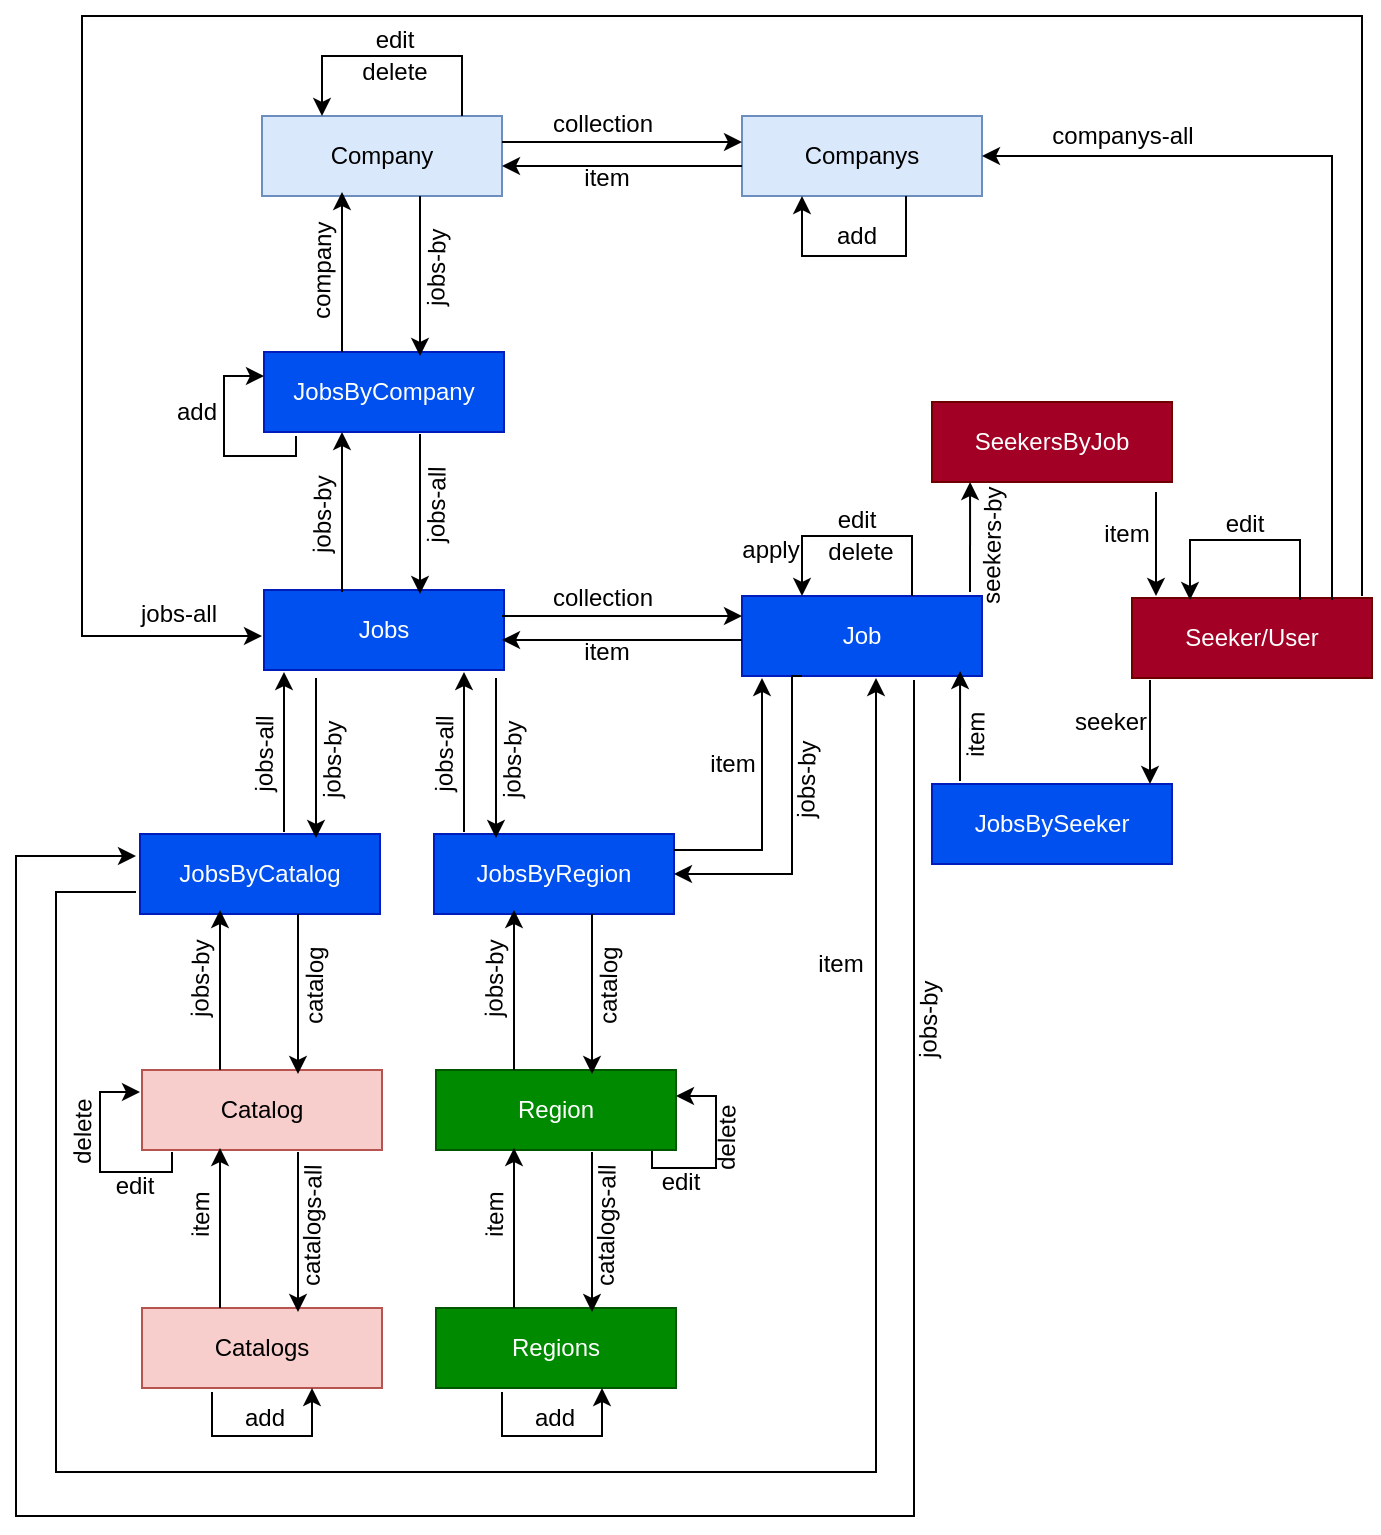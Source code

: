 <mxfile version="12.9.7" type="github"><diagram id="C5RBs43oDa-KdzZeNtuy" name="Page-1"><mxGraphModel dx="862" dy="1570" grid="1" gridSize="10" guides="1" tooltips="1" connect="1" arrows="1" fold="1" page="1" pageScale="1" pageWidth="827" pageHeight="1169" math="0" shadow="0"><root><mxCell id="WIyWlLk6GJQsqaUBKTNV-0"/><mxCell id="WIyWlLk6GJQsqaUBKTNV-1" parent="WIyWlLk6GJQsqaUBKTNV-0"/><mxCell id="4EQviTqEMXtlPYnpcF4f-0" value="Company" style="rounded=0;whiteSpace=wrap;html=1;fillColor=#dae8fc;strokeColor=#6c8ebf;" vertex="1" parent="WIyWlLk6GJQsqaUBKTNV-1"><mxGeometry x="195" y="-1080" width="120" height="40" as="geometry"/></mxCell><mxCell id="4EQviTqEMXtlPYnpcF4f-1" value="Companys" style="rounded=0;whiteSpace=wrap;html=1;fillColor=#dae8fc;strokeColor=#6c8ebf;" vertex="1" parent="WIyWlLk6GJQsqaUBKTNV-1"><mxGeometry x="435" y="-1080" width="120" height="40" as="geometry"/></mxCell><mxCell id="4EQviTqEMXtlPYnpcF4f-2" value="" style="endArrow=classic;html=1;entryX=0;entryY=0.5;entryDx=0;entryDy=0;exitX=1;exitY=0.5;exitDx=0;exitDy=0;" edge="1" parent="WIyWlLk6GJQsqaUBKTNV-1"><mxGeometry width="50" height="50" relative="1" as="geometry"><mxPoint x="315" y="-1067" as="sourcePoint"/><mxPoint x="435" y="-1067" as="targetPoint"/></mxGeometry></mxCell><mxCell id="4EQviTqEMXtlPYnpcF4f-3" value="collection" style="text;html=1;align=center;verticalAlign=middle;resizable=0;points=[];" vertex="1" connectable="0" parent="4EQviTqEMXtlPYnpcF4f-2"><mxGeometry x="-0.417" y="-1" relative="1" as="geometry"><mxPoint x="15" y="-10" as="offset"/></mxGeometry></mxCell><mxCell id="4EQviTqEMXtlPYnpcF4f-4" value="" style="endArrow=classic;html=1;entryX=1;entryY=0.75;entryDx=0;entryDy=0;exitX=0;exitY=0.75;exitDx=0;exitDy=0;" edge="1" parent="WIyWlLk6GJQsqaUBKTNV-1"><mxGeometry width="50" height="50" relative="1" as="geometry"><mxPoint x="435" y="-1055" as="sourcePoint"/><mxPoint x="315" y="-1055" as="targetPoint"/></mxGeometry></mxCell><mxCell id="4EQviTqEMXtlPYnpcF4f-5" value="item" style="text;html=1;align=center;verticalAlign=middle;resizable=0;points=[];" vertex="1" connectable="0" parent="4EQviTqEMXtlPYnpcF4f-4"><mxGeometry x="0.533" y="2" relative="1" as="geometry"><mxPoint x="24" y="4" as="offset"/></mxGeometry></mxCell><mxCell id="4EQviTqEMXtlPYnpcF4f-6" value="" style="endArrow=classic;html=1;entryX=0.25;entryY=1;entryDx=0;entryDy=0;rounded=0;" edge="1" parent="WIyWlLk6GJQsqaUBKTNV-1" target="4EQviTqEMXtlPYnpcF4f-1"><mxGeometry width="50" height="50" relative="1" as="geometry"><mxPoint x="517" y="-1040" as="sourcePoint"/><mxPoint x="475" y="-950" as="targetPoint"/><Array as="points"><mxPoint x="517" y="-1010"/><mxPoint x="495" y="-1010"/><mxPoint x="465" y="-1010"/></Array></mxGeometry></mxCell><mxCell id="4EQviTqEMXtlPYnpcF4f-8" value="add" style="text;html=1;resizable=0;autosize=1;align=center;verticalAlign=middle;points=[];fillColor=none;strokeColor=none;rounded=0;" vertex="1" parent="WIyWlLk6GJQsqaUBKTNV-1"><mxGeometry x="472" y="-1030" width="40" height="20" as="geometry"/></mxCell><mxCell id="4EQviTqEMXtlPYnpcF4f-10" value="" style="edgeStyle=orthogonalEdgeStyle;endArrow=classic;html=1;entryX=0.25;entryY=0;entryDx=0;entryDy=0;rounded=0;" edge="1" parent="WIyWlLk6GJQsqaUBKTNV-1" target="4EQviTqEMXtlPYnpcF4f-0"><mxGeometry width="50" height="50" relative="1" as="geometry"><mxPoint x="295" y="-1080" as="sourcePoint"/><mxPoint x="225" y="-1120" as="targetPoint"/><Array as="points"><mxPoint x="295" y="-1083"/><mxPoint x="295" y="-1110"/><mxPoint x="225" y="-1110"/></Array></mxGeometry></mxCell><mxCell id="4EQviTqEMXtlPYnpcF4f-11" value="edit" style="text;html=1;resizable=0;autosize=1;align=center;verticalAlign=middle;points=[];fillColor=none;strokeColor=none;rounded=0;" vertex="1" parent="WIyWlLk6GJQsqaUBKTNV-1"><mxGeometry x="246" y="-1128" width="30" height="20" as="geometry"/></mxCell><mxCell id="4EQviTqEMXtlPYnpcF4f-14" value="delete" style="text;html=1;resizable=0;autosize=1;align=center;verticalAlign=middle;points=[];fillColor=none;strokeColor=none;rounded=0;" vertex="1" parent="WIyWlLk6GJQsqaUBKTNV-1"><mxGeometry x="236" y="-1112" width="50" height="20" as="geometry"/></mxCell><mxCell id="4EQviTqEMXtlPYnpcF4f-15" value="JobsByCompany" style="rounded=0;whiteSpace=wrap;html=1;fillColor=#0050ef;strokeColor=#001DBC;fontColor=#ffffff;" vertex="1" parent="WIyWlLk6GJQsqaUBKTNV-1"><mxGeometry x="196" y="-962" width="120" height="40" as="geometry"/></mxCell><mxCell id="4EQviTqEMXtlPYnpcF4f-16" value="" style="endArrow=classic;html=1;exitX=0.325;exitY=0.05;exitDx=0;exitDy=0;exitPerimeter=0;" edge="1" parent="WIyWlLk6GJQsqaUBKTNV-1"><mxGeometry width="50" height="50" relative="1" as="geometry"><mxPoint x="235" y="-962" as="sourcePoint"/><mxPoint x="235" y="-1042" as="targetPoint"/></mxGeometry></mxCell><mxCell id="4EQviTqEMXtlPYnpcF4f-17" value="company" style="text;html=1;align=right;verticalAlign=middle;resizable=0;points=[];labelPosition=left;verticalLabelPosition=middle;rotation=-89;" vertex="1" connectable="0" parent="4EQviTqEMXtlPYnpcF4f-16"><mxGeometry x="0.275" y="-2" relative="1" as="geometry"><mxPoint x="-12" y="-15" as="offset"/></mxGeometry></mxCell><mxCell id="4EQviTqEMXtlPYnpcF4f-19" value="jobs-by" style="text;html=1;align=right;verticalAlign=middle;resizable=0;points=[];labelPosition=left;verticalLabelPosition=middle;rotation=-89;" vertex="1" connectable="0" parent="WIyWlLk6GJQsqaUBKTNV-1"><mxGeometry x="298" y="-1036" as="geometry"><mxPoint x="-12" y="-15" as="offset"/></mxGeometry></mxCell><mxCell id="4EQviTqEMXtlPYnpcF4f-20" value="" style="endArrow=classic;html=1;exitX=0;exitY=1;exitDx=0;exitDy=0;" edge="1" parent="WIyWlLk6GJQsqaUBKTNV-1"><mxGeometry width="50" height="50" relative="1" as="geometry"><mxPoint x="274" y="-1040" as="sourcePoint"/><mxPoint x="274" y="-960" as="targetPoint"/></mxGeometry></mxCell><mxCell id="4EQviTqEMXtlPYnpcF4f-21" value="Jobs" style="rounded=0;whiteSpace=wrap;html=1;fillColor=#0050ef;strokeColor=#001DBC;fontColor=#ffffff;" vertex="1" parent="WIyWlLk6GJQsqaUBKTNV-1"><mxGeometry x="196" y="-843" width="120" height="40" as="geometry"/></mxCell><mxCell id="4EQviTqEMXtlPYnpcF4f-22" value="" style="endArrow=classic;html=1;exitX=0.325;exitY=0.05;exitDx=0;exitDy=0;exitPerimeter=0;" edge="1" parent="WIyWlLk6GJQsqaUBKTNV-1"><mxGeometry width="50" height="50" relative="1" as="geometry"><mxPoint x="235" y="-842" as="sourcePoint"/><mxPoint x="235" y="-922" as="targetPoint"/></mxGeometry></mxCell><mxCell id="4EQviTqEMXtlPYnpcF4f-23" value="jobs-by" style="text;html=1;align=right;verticalAlign=middle;resizable=0;points=[];labelPosition=left;verticalLabelPosition=middle;rotation=-89;" vertex="1" connectable="0" parent="4EQviTqEMXtlPYnpcF4f-22"><mxGeometry x="0.275" y="-2" relative="1" as="geometry"><mxPoint x="-12" y="-8" as="offset"/></mxGeometry></mxCell><mxCell id="4EQviTqEMXtlPYnpcF4f-24" value="jobs-all" style="text;html=1;align=right;verticalAlign=middle;resizable=0;points=[];labelPosition=left;verticalLabelPosition=middle;rotation=-89;" vertex="1" connectable="0" parent="WIyWlLk6GJQsqaUBKTNV-1"><mxGeometry x="298" y="-917" as="geometry"><mxPoint x="-12" y="-15" as="offset"/></mxGeometry></mxCell><mxCell id="4EQviTqEMXtlPYnpcF4f-25" value="" style="endArrow=classic;html=1;exitX=0;exitY=1;exitDx=0;exitDy=0;" edge="1" parent="WIyWlLk6GJQsqaUBKTNV-1"><mxGeometry width="50" height="50" relative="1" as="geometry"><mxPoint x="274" y="-921" as="sourcePoint"/><mxPoint x="274" y="-841" as="targetPoint"/></mxGeometry></mxCell><mxCell id="4EQviTqEMXtlPYnpcF4f-26" value="JobsByCatalog" style="rounded=0;whiteSpace=wrap;html=1;fillColor=#0050ef;strokeColor=#001DBC;fontColor=#ffffff;" vertex="1" parent="WIyWlLk6GJQsqaUBKTNV-1"><mxGeometry x="134" y="-721" width="120" height="40" as="geometry"/></mxCell><mxCell id="4EQviTqEMXtlPYnpcF4f-65" style="edgeStyle=orthogonalEdgeStyle;rounded=0;orthogonalLoop=1;jettySize=auto;html=1;entryX=1;entryY=0.5;entryDx=0;entryDy=0;" edge="1" parent="WIyWlLk6GJQsqaUBKTNV-1"><mxGeometry relative="1" as="geometry"><mxPoint x="402" y="-590" as="targetPoint"/><mxPoint x="390" y="-567" as="sourcePoint"/><Array as="points"><mxPoint x="390" y="-554"/><mxPoint x="422" y="-554"/><mxPoint x="422" y="-590"/></Array></mxGeometry></mxCell><mxCell id="4EQviTqEMXtlPYnpcF4f-27" value="Catalog" style="rounded=0;whiteSpace=wrap;html=1;fillColor=#f8cecc;strokeColor=#b85450;" vertex="1" parent="WIyWlLk6GJQsqaUBKTNV-1"><mxGeometry x="135" y="-603" width="120" height="40" as="geometry"/></mxCell><mxCell id="4EQviTqEMXtlPYnpcF4f-28" value="" style="endArrow=classic;html=1;exitX=0.325;exitY=0.05;exitDx=0;exitDy=0;exitPerimeter=0;" edge="1" parent="WIyWlLk6GJQsqaUBKTNV-1"><mxGeometry width="50" height="50" relative="1" as="geometry"><mxPoint x="174" y="-603" as="sourcePoint"/><mxPoint x="174" y="-683" as="targetPoint"/></mxGeometry></mxCell><mxCell id="4EQviTqEMXtlPYnpcF4f-29" value="jobs-by" style="text;html=1;align=right;verticalAlign=middle;resizable=0;points=[];labelPosition=left;verticalLabelPosition=middle;rotation=-89;" vertex="1" connectable="0" parent="4EQviTqEMXtlPYnpcF4f-28"><mxGeometry x="0.275" y="-2" relative="1" as="geometry"><mxPoint x="-12" y="-15" as="offset"/></mxGeometry></mxCell><mxCell id="4EQviTqEMXtlPYnpcF4f-30" value="catalog" style="text;html=1;align=right;verticalAlign=middle;resizable=0;points=[];labelPosition=left;verticalLabelPosition=middle;rotation=-89;" vertex="1" connectable="0" parent="WIyWlLk6GJQsqaUBKTNV-1"><mxGeometry x="237" y="-677" as="geometry"><mxPoint x="-12" y="-15" as="offset"/></mxGeometry></mxCell><mxCell id="4EQviTqEMXtlPYnpcF4f-31" value="" style="endArrow=classic;html=1;exitX=0;exitY=1;exitDx=0;exitDy=0;" edge="1" parent="WIyWlLk6GJQsqaUBKTNV-1"><mxGeometry width="50" height="50" relative="1" as="geometry"><mxPoint x="213" y="-681" as="sourcePoint"/><mxPoint x="213" y="-601" as="targetPoint"/></mxGeometry></mxCell><mxCell id="4EQviTqEMXtlPYnpcF4f-32" value="Catalogs" style="rounded=0;whiteSpace=wrap;html=1;fillColor=#f8cecc;strokeColor=#b85450;" vertex="1" parent="WIyWlLk6GJQsqaUBKTNV-1"><mxGeometry x="135" y="-484" width="120" height="40" as="geometry"/></mxCell><mxCell id="4EQviTqEMXtlPYnpcF4f-33" value="" style="endArrow=classic;html=1;exitX=0.325;exitY=0.05;exitDx=0;exitDy=0;exitPerimeter=0;" edge="1" parent="WIyWlLk6GJQsqaUBKTNV-1"><mxGeometry width="50" height="50" relative="1" as="geometry"><mxPoint x="174" y="-484" as="sourcePoint"/><mxPoint x="174" y="-564" as="targetPoint"/></mxGeometry></mxCell><mxCell id="4EQviTqEMXtlPYnpcF4f-34" value="item" style="text;html=1;align=right;verticalAlign=middle;resizable=0;points=[];labelPosition=left;verticalLabelPosition=middle;rotation=-89;" vertex="1" connectable="0" parent="4EQviTqEMXtlPYnpcF4f-33"><mxGeometry x="0.275" y="-2" relative="1" as="geometry"><mxPoint x="-12" y="-8" as="offset"/></mxGeometry></mxCell><mxCell id="4EQviTqEMXtlPYnpcF4f-35" value="catalogs-all" style="text;html=1;align=right;verticalAlign=middle;resizable=0;points=[];labelPosition=left;verticalLabelPosition=middle;rotation=-89;" vertex="1" connectable="0" parent="WIyWlLk6GJQsqaUBKTNV-1"><mxGeometry x="236" y="-568" as="geometry"><mxPoint x="-12" y="-15" as="offset"/></mxGeometry></mxCell><mxCell id="4EQviTqEMXtlPYnpcF4f-36" value="" style="endArrow=classic;html=1;exitX=0;exitY=1;exitDx=0;exitDy=0;" edge="1" parent="WIyWlLk6GJQsqaUBKTNV-1"><mxGeometry width="50" height="50" relative="1" as="geometry"><mxPoint x="213" y="-562" as="sourcePoint"/><mxPoint x="213" y="-482" as="targetPoint"/></mxGeometry></mxCell><mxCell id="4EQviTqEMXtlPYnpcF4f-37" value="" style="endArrow=classic;html=1;exitX=0.325;exitY=0.05;exitDx=0;exitDy=0;exitPerimeter=0;" edge="1" parent="WIyWlLk6GJQsqaUBKTNV-1"><mxGeometry width="50" height="50" relative="1" as="geometry"><mxPoint x="206" y="-722" as="sourcePoint"/><mxPoint x="206" y="-802" as="targetPoint"/></mxGeometry></mxCell><mxCell id="4EQviTqEMXtlPYnpcF4f-38" value="jobs-all" style="text;html=1;align=right;verticalAlign=middle;resizable=0;points=[];labelPosition=left;verticalLabelPosition=middle;rotation=-89;" vertex="1" connectable="0" parent="4EQviTqEMXtlPYnpcF4f-37"><mxGeometry x="0.275" y="-2" relative="1" as="geometry"><mxPoint x="-12" y="-8" as="offset"/></mxGeometry></mxCell><mxCell id="4EQviTqEMXtlPYnpcF4f-39" value="" style="endArrow=classic;html=1;exitX=0;exitY=1;exitDx=0;exitDy=0;" edge="1" parent="WIyWlLk6GJQsqaUBKTNV-1"><mxGeometry width="50" height="50" relative="1" as="geometry"><mxPoint x="222" y="-799" as="sourcePoint"/><mxPoint x="222" y="-719" as="targetPoint"/></mxGeometry></mxCell><mxCell id="4EQviTqEMXtlPYnpcF4f-40" value="jobs-by" style="text;html=1;align=right;verticalAlign=middle;resizable=0;points=[];labelPosition=left;verticalLabelPosition=middle;rotation=-89;" vertex="1" connectable="0" parent="WIyWlLk6GJQsqaUBKTNV-1"><mxGeometry x="246" y="-790" as="geometry"><mxPoint x="-12" y="-15" as="offset"/></mxGeometry></mxCell><mxCell id="4EQviTqEMXtlPYnpcF4f-41" value="JobsByRegion" style="rounded=0;whiteSpace=wrap;html=1;fillColor=#0050ef;strokeColor=#001DBC;fontColor=#ffffff;" vertex="1" parent="WIyWlLk6GJQsqaUBKTNV-1"><mxGeometry x="281" y="-721" width="120" height="40" as="geometry"/></mxCell><mxCell id="4EQviTqEMXtlPYnpcF4f-42" value="Region" style="rounded=0;whiteSpace=wrap;html=1;fillColor=#008a00;strokeColor=#005700;fontColor=#ffffff;" vertex="1" parent="WIyWlLk6GJQsqaUBKTNV-1"><mxGeometry x="282" y="-603" width="120" height="40" as="geometry"/></mxCell><mxCell id="4EQviTqEMXtlPYnpcF4f-43" value="" style="endArrow=classic;html=1;exitX=0.325;exitY=0.05;exitDx=0;exitDy=0;exitPerimeter=0;" edge="1" parent="WIyWlLk6GJQsqaUBKTNV-1"><mxGeometry width="50" height="50" relative="1" as="geometry"><mxPoint x="321" y="-603" as="sourcePoint"/><mxPoint x="321" y="-683" as="targetPoint"/></mxGeometry></mxCell><mxCell id="4EQviTqEMXtlPYnpcF4f-44" value="jobs-by" style="text;html=1;align=right;verticalAlign=middle;resizable=0;points=[];labelPosition=left;verticalLabelPosition=middle;rotation=-89;" vertex="1" connectable="0" parent="4EQviTqEMXtlPYnpcF4f-43"><mxGeometry x="0.275" y="-2" relative="1" as="geometry"><mxPoint x="-12" y="-15" as="offset"/></mxGeometry></mxCell><mxCell id="4EQviTqEMXtlPYnpcF4f-45" value="catalog" style="text;html=1;align=right;verticalAlign=middle;resizable=0;points=[];labelPosition=left;verticalLabelPosition=middle;rotation=-89;" vertex="1" connectable="0" parent="WIyWlLk6GJQsqaUBKTNV-1"><mxGeometry x="384" y="-677" as="geometry"><mxPoint x="-12" y="-15" as="offset"/></mxGeometry></mxCell><mxCell id="4EQviTqEMXtlPYnpcF4f-46" value="" style="endArrow=classic;html=1;exitX=0;exitY=1;exitDx=0;exitDy=0;" edge="1" parent="WIyWlLk6GJQsqaUBKTNV-1"><mxGeometry width="50" height="50" relative="1" as="geometry"><mxPoint x="360" y="-681" as="sourcePoint"/><mxPoint x="360" y="-601" as="targetPoint"/></mxGeometry></mxCell><mxCell id="4EQviTqEMXtlPYnpcF4f-47" value="Regions" style="rounded=0;whiteSpace=wrap;html=1;fillColor=#008a00;strokeColor=#005700;fontColor=#ffffff;" vertex="1" parent="WIyWlLk6GJQsqaUBKTNV-1"><mxGeometry x="282" y="-484" width="120" height="40" as="geometry"/></mxCell><mxCell id="4EQviTqEMXtlPYnpcF4f-48" value="" style="endArrow=classic;html=1;exitX=0.325;exitY=0.05;exitDx=0;exitDy=0;exitPerimeter=0;" edge="1" parent="WIyWlLk6GJQsqaUBKTNV-1"><mxGeometry width="50" height="50" relative="1" as="geometry"><mxPoint x="321" y="-484" as="sourcePoint"/><mxPoint x="321" y="-564" as="targetPoint"/></mxGeometry></mxCell><mxCell id="4EQviTqEMXtlPYnpcF4f-49" value="item" style="text;html=1;align=right;verticalAlign=middle;resizable=0;points=[];labelPosition=left;verticalLabelPosition=middle;rotation=-89;" vertex="1" connectable="0" parent="4EQviTqEMXtlPYnpcF4f-48"><mxGeometry x="0.275" y="-2" relative="1" as="geometry"><mxPoint x="-12" y="-8" as="offset"/></mxGeometry></mxCell><mxCell id="4EQviTqEMXtlPYnpcF4f-50" value="catalogs-all" style="text;html=1;align=right;verticalAlign=middle;resizable=0;points=[];labelPosition=left;verticalLabelPosition=middle;rotation=-89;" vertex="1" connectable="0" parent="WIyWlLk6GJQsqaUBKTNV-1"><mxGeometry x="383" y="-568" as="geometry"><mxPoint x="-12" y="-15" as="offset"/></mxGeometry></mxCell><mxCell id="4EQviTqEMXtlPYnpcF4f-51" value="" style="endArrow=classic;html=1;exitX=0;exitY=1;exitDx=0;exitDy=0;" edge="1" parent="WIyWlLk6GJQsqaUBKTNV-1"><mxGeometry width="50" height="50" relative="1" as="geometry"><mxPoint x="360" y="-562" as="sourcePoint"/><mxPoint x="360" y="-482" as="targetPoint"/></mxGeometry></mxCell><mxCell id="4EQviTqEMXtlPYnpcF4f-52" value="" style="endArrow=classic;html=1;exitX=0.325;exitY=0.05;exitDx=0;exitDy=0;exitPerimeter=0;" edge="1" parent="WIyWlLk6GJQsqaUBKTNV-1"><mxGeometry width="50" height="50" relative="1" as="geometry"><mxPoint x="296" y="-722" as="sourcePoint"/><mxPoint x="296" y="-802" as="targetPoint"/></mxGeometry></mxCell><mxCell id="4EQviTqEMXtlPYnpcF4f-53" value="jobs-all" style="text;html=1;align=right;verticalAlign=middle;resizable=0;points=[];labelPosition=left;verticalLabelPosition=middle;rotation=-89;" vertex="1" connectable="0" parent="4EQviTqEMXtlPYnpcF4f-52"><mxGeometry x="0.275" y="-2" relative="1" as="geometry"><mxPoint x="-12" y="-8" as="offset"/></mxGeometry></mxCell><mxCell id="4EQviTqEMXtlPYnpcF4f-54" value="" style="endArrow=classic;html=1;exitX=0;exitY=1;exitDx=0;exitDy=0;" edge="1" parent="WIyWlLk6GJQsqaUBKTNV-1"><mxGeometry width="50" height="50" relative="1" as="geometry"><mxPoint x="312" y="-799" as="sourcePoint"/><mxPoint x="312" y="-719" as="targetPoint"/></mxGeometry></mxCell><mxCell id="4EQviTqEMXtlPYnpcF4f-55" value="jobs-by" style="text;html=1;align=right;verticalAlign=middle;resizable=0;points=[];labelPosition=left;verticalLabelPosition=middle;rotation=-89;" vertex="1" connectable="0" parent="WIyWlLk6GJQsqaUBKTNV-1"><mxGeometry x="336" y="-790" as="geometry"><mxPoint x="-12" y="-15" as="offset"/></mxGeometry></mxCell><mxCell id="4EQviTqEMXtlPYnpcF4f-56" value="" style="edgeStyle=segmentEdgeStyle;endArrow=classic;html=1;rounded=0;" edge="1" parent="WIyWlLk6GJQsqaUBKTNV-1" target="4EQviTqEMXtlPYnpcF4f-32"><mxGeometry width="50" height="50" relative="1" as="geometry"><mxPoint x="170" y="-442" as="sourcePoint"/><mxPoint x="220" y="-442" as="targetPoint"/><Array as="points"><mxPoint x="170" y="-420"/><mxPoint x="220" y="-420"/></Array></mxGeometry></mxCell><mxCell id="4EQviTqEMXtlPYnpcF4f-57" value="add" style="text;html=1;align=center;verticalAlign=middle;resizable=0;points=[];" vertex="1" connectable="0" parent="4EQviTqEMXtlPYnpcF4f-56"><mxGeometry x="0.229" y="-1" relative="1" as="geometry"><mxPoint x="-11" y="-10" as="offset"/></mxGeometry></mxCell><mxCell id="4EQviTqEMXtlPYnpcF4f-58" value="" style="edgeStyle=segmentEdgeStyle;endArrow=classic;html=1;rounded=0;" edge="1" parent="WIyWlLk6GJQsqaUBKTNV-1"><mxGeometry width="50" height="50" relative="1" as="geometry"><mxPoint x="315" y="-442" as="sourcePoint"/><mxPoint x="365" y="-444" as="targetPoint"/><Array as="points"><mxPoint x="315" y="-420"/><mxPoint x="365" y="-420"/></Array></mxGeometry></mxCell><mxCell id="4EQviTqEMXtlPYnpcF4f-59" value="add" style="text;html=1;align=center;verticalAlign=middle;resizable=0;points=[];" vertex="1" connectable="0" parent="4EQviTqEMXtlPYnpcF4f-58"><mxGeometry x="0.229" y="-1" relative="1" as="geometry"><mxPoint x="-11" y="-10" as="offset"/></mxGeometry></mxCell><mxCell id="4EQviTqEMXtlPYnpcF4f-60" value="" style="edgeStyle=segmentEdgeStyle;endArrow=classic;html=1;rounded=0;" edge="1" parent="WIyWlLk6GJQsqaUBKTNV-1"><mxGeometry width="50" height="50" relative="1" as="geometry"><mxPoint x="150" y="-562" as="sourcePoint"/><mxPoint x="134" y="-592" as="targetPoint"/><Array as="points"><mxPoint x="150" y="-552"/><mxPoint x="114" y="-552"/><mxPoint x="114" y="-592"/></Array></mxGeometry></mxCell><mxCell id="4EQviTqEMXtlPYnpcF4f-61" value="edit" style="text;html=1;align=center;verticalAlign=middle;resizable=0;points=[];" vertex="1" connectable="0" parent="WIyWlLk6GJQsqaUBKTNV-1"><mxGeometry x="190" y="-580" as="geometry"><mxPoint x="-59" y="35" as="offset"/></mxGeometry></mxCell><mxCell id="4EQviTqEMXtlPYnpcF4f-62" value="delete" style="text;html=1;align=right;verticalAlign=middle;resizable=0;points=[];labelPosition=left;verticalLabelPosition=middle;rotation=-89;" vertex="1" connectable="0" parent="WIyWlLk6GJQsqaUBKTNV-1"><mxGeometry x="121" y="-601" as="geometry"><mxPoint x="-12" y="-15" as="offset"/></mxGeometry></mxCell><mxCell id="4EQviTqEMXtlPYnpcF4f-66" value="edit" style="text;html=1;align=center;verticalAlign=middle;resizable=0;points=[];" vertex="1" connectable="0" parent="WIyWlLk6GJQsqaUBKTNV-1"><mxGeometry x="463" y="-582" as="geometry"><mxPoint x="-59" y="35" as="offset"/></mxGeometry></mxCell><mxCell id="4EQviTqEMXtlPYnpcF4f-67" value="delete" style="text;html=1;align=right;verticalAlign=middle;resizable=0;points=[];labelPosition=left;verticalLabelPosition=middle;rotation=-89;" vertex="1" connectable="0" parent="WIyWlLk6GJQsqaUBKTNV-1"><mxGeometry x="443" y="-598" as="geometry"><mxPoint x="-12" y="-15" as="offset"/></mxGeometry></mxCell><mxCell id="4EQviTqEMXtlPYnpcF4f-68" value="" style="edgeStyle=segmentEdgeStyle;endArrow=classic;html=1;rounded=0;" edge="1" parent="WIyWlLk6GJQsqaUBKTNV-1"><mxGeometry width="50" height="50" relative="1" as="geometry"><mxPoint x="212" y="-920" as="sourcePoint"/><mxPoint x="196" y="-950" as="targetPoint"/><Array as="points"><mxPoint x="212" y="-910"/><mxPoint x="176" y="-910"/><mxPoint x="176" y="-950"/></Array></mxGeometry></mxCell><mxCell id="4EQviTqEMXtlPYnpcF4f-70" value="add" style="text;html=1;align=center;verticalAlign=middle;resizable=0;points=[];" vertex="1" connectable="0" parent="4EQviTqEMXtlPYnpcF4f-68"><mxGeometry x="0.019" relative="1" as="geometry"><mxPoint x="-14" y="-14" as="offset"/></mxGeometry></mxCell><mxCell id="4EQviTqEMXtlPYnpcF4f-71" value="Job" style="rounded=0;whiteSpace=wrap;html=1;fillColor=#0050ef;strokeColor=#001DBC;fontColor=#ffffff;" vertex="1" parent="WIyWlLk6GJQsqaUBKTNV-1"><mxGeometry x="435" y="-840" width="120" height="40" as="geometry"/></mxCell><mxCell id="4EQviTqEMXtlPYnpcF4f-72" value="" style="edgeStyle=orthogonalEdgeStyle;endArrow=classic;html=1;entryX=0.25;entryY=0;entryDx=0;entryDy=0;rounded=0;" edge="1" parent="WIyWlLk6GJQsqaUBKTNV-1" target="4EQviTqEMXtlPYnpcF4f-71"><mxGeometry width="50" height="50" relative="1" as="geometry"><mxPoint x="520" y="-840" as="sourcePoint"/><mxPoint x="465" y="-880" as="targetPoint"/><Array as="points"><mxPoint x="520" y="-870"/><mxPoint x="465" y="-870"/></Array></mxGeometry></mxCell><mxCell id="4EQviTqEMXtlPYnpcF4f-73" value="edit" style="text;html=1;resizable=0;autosize=1;align=center;verticalAlign=middle;points=[];fillColor=none;strokeColor=none;rounded=0;" vertex="1" parent="WIyWlLk6GJQsqaUBKTNV-1"><mxGeometry x="477" y="-888" width="30" height="20" as="geometry"/></mxCell><mxCell id="4EQviTqEMXtlPYnpcF4f-74" value="delete" style="text;html=1;resizable=0;autosize=1;align=center;verticalAlign=middle;points=[];fillColor=none;strokeColor=none;rounded=0;" vertex="1" parent="WIyWlLk6GJQsqaUBKTNV-1"><mxGeometry x="469" y="-872" width="50" height="20" as="geometry"/></mxCell><mxCell id="4EQviTqEMXtlPYnpcF4f-76" value="" style="endArrow=classic;html=1;entryX=0;entryY=0.5;entryDx=0;entryDy=0;exitX=1;exitY=0.5;exitDx=0;exitDy=0;" edge="1" parent="WIyWlLk6GJQsqaUBKTNV-1"><mxGeometry width="50" height="50" relative="1" as="geometry"><mxPoint x="315" y="-830" as="sourcePoint"/><mxPoint x="435" y="-830" as="targetPoint"/></mxGeometry></mxCell><mxCell id="4EQviTqEMXtlPYnpcF4f-77" value="collection" style="text;html=1;align=center;verticalAlign=middle;resizable=0;points=[];" vertex="1" connectable="0" parent="4EQviTqEMXtlPYnpcF4f-76"><mxGeometry x="-0.417" y="-1" relative="1" as="geometry"><mxPoint x="15" y="-10" as="offset"/></mxGeometry></mxCell><mxCell id="4EQviTqEMXtlPYnpcF4f-78" value="" style="endArrow=classic;html=1;entryX=1;entryY=0.75;entryDx=0;entryDy=0;exitX=0;exitY=0.75;exitDx=0;exitDy=0;" edge="1" parent="WIyWlLk6GJQsqaUBKTNV-1"><mxGeometry width="50" height="50" relative="1" as="geometry"><mxPoint x="435" y="-818" as="sourcePoint"/><mxPoint x="315" y="-818" as="targetPoint"/></mxGeometry></mxCell><mxCell id="4EQviTqEMXtlPYnpcF4f-79" value="item" style="text;html=1;align=center;verticalAlign=middle;resizable=0;points=[];" vertex="1" connectable="0" parent="4EQviTqEMXtlPYnpcF4f-78"><mxGeometry x="0.533" y="2" relative="1" as="geometry"><mxPoint x="24" y="4" as="offset"/></mxGeometry></mxCell><mxCell id="4EQviTqEMXtlPYnpcF4f-81" value="apply" style="text;html=1;align=center;verticalAlign=middle;resizable=0;points=[];" vertex="1" connectable="0" parent="WIyWlLk6GJQsqaUBKTNV-1"><mxGeometry x="97" y="-917" as="geometry"><mxPoint x="352" y="54" as="offset"/></mxGeometry></mxCell><mxCell id="4EQviTqEMXtlPYnpcF4f-82" value="" style="edgeStyle=segmentEdgeStyle;endArrow=classic;html=1;exitX=1;exitY=0.25;exitDx=0;exitDy=0;rounded=0;" edge="1" parent="WIyWlLk6GJQsqaUBKTNV-1"><mxGeometry width="50" height="50" relative="1" as="geometry"><mxPoint x="401" y="-713" as="sourcePoint"/><mxPoint x="445" y="-799" as="targetPoint"/></mxGeometry></mxCell><mxCell id="4EQviTqEMXtlPYnpcF4f-83" value="item" style="text;html=1;align=center;verticalAlign=middle;resizable=0;points=[];" vertex="1" connectable="0" parent="WIyWlLk6GJQsqaUBKTNV-1"><mxGeometry x="406" y="-760" as="geometry"><mxPoint x="24" y="4" as="offset"/></mxGeometry></mxCell><mxCell id="4EQviTqEMXtlPYnpcF4f-84" value="" style="edgeStyle=segmentEdgeStyle;endArrow=classic;html=1;entryX=1;entryY=0.5;entryDx=0;entryDy=0;rounded=0;" edge="1" parent="WIyWlLk6GJQsqaUBKTNV-1" target="4EQviTqEMXtlPYnpcF4f-41"><mxGeometry width="50" height="50" relative="1" as="geometry"><mxPoint x="465" y="-800" as="sourcePoint"/><mxPoint x="560" y="-700" as="targetPoint"/><Array as="points"><mxPoint x="460" y="-800"/><mxPoint x="460" y="-701"/></Array></mxGeometry></mxCell><mxCell id="4EQviTqEMXtlPYnpcF4f-85" value="jobs-by" style="text;html=1;align=right;verticalAlign=middle;resizable=0;points=[];labelPosition=left;verticalLabelPosition=middle;rotation=-89;" vertex="1" connectable="0" parent="WIyWlLk6GJQsqaUBKTNV-1"><mxGeometry x="483" y="-780" as="geometry"><mxPoint x="-12" y="-15" as="offset"/></mxGeometry></mxCell><mxCell id="4EQviTqEMXtlPYnpcF4f-86" value="" style="edgeStyle=segmentEdgeStyle;endArrow=classic;html=1;rounded=0;" edge="1" parent="WIyWlLk6GJQsqaUBKTNV-1"><mxGeometry width="50" height="50" relative="1" as="geometry"><mxPoint x="132" y="-692" as="sourcePoint"/><mxPoint x="502" y="-799" as="targetPoint"/><Array as="points"><mxPoint x="92" y="-692"/><mxPoint x="92" y="-402"/><mxPoint x="502" y="-402"/></Array></mxGeometry></mxCell><mxCell id="4EQviTqEMXtlPYnpcF4f-87" value="item" style="text;html=1;align=center;verticalAlign=middle;resizable=0;points=[];" vertex="1" connectable="0" parent="WIyWlLk6GJQsqaUBKTNV-1"><mxGeometry x="460" y="-660" as="geometry"><mxPoint x="24" y="4" as="offset"/></mxGeometry></mxCell><mxCell id="4EQviTqEMXtlPYnpcF4f-88" value="" style="edgeStyle=segmentEdgeStyle;endArrow=classic;html=1;exitX=0.7;exitY=1.05;exitDx=0;exitDy=0;exitPerimeter=0;rounded=0;" edge="1" parent="WIyWlLk6GJQsqaUBKTNV-1"><mxGeometry width="50" height="50" relative="1" as="geometry"><mxPoint x="521" y="-798" as="sourcePoint"/><mxPoint x="132" y="-710" as="targetPoint"/><Array as="points"><mxPoint x="521" y="-380"/><mxPoint x="72" y="-380"/><mxPoint x="72" y="-710"/></Array></mxGeometry></mxCell><mxCell id="4EQviTqEMXtlPYnpcF4f-89" value="jobs-by" style="text;html=1;align=right;verticalAlign=middle;resizable=0;points=[];labelPosition=left;verticalLabelPosition=middle;rotation=-89;" vertex="1" connectable="0" parent="WIyWlLk6GJQsqaUBKTNV-1"><mxGeometry x="544" y="-660" as="geometry"><mxPoint x="-12" y="-15" as="offset"/></mxGeometry></mxCell><mxCell id="4EQviTqEMXtlPYnpcF4f-90" value="JobsBySeeker" style="rounded=0;whiteSpace=wrap;html=1;fillColor=#0050ef;strokeColor=#001DBC;fontColor=#ffffff;" vertex="1" parent="WIyWlLk6GJQsqaUBKTNV-1"><mxGeometry x="530" y="-746" width="120" height="40" as="geometry"/></mxCell><mxCell id="4EQviTqEMXtlPYnpcF4f-91" value="SeekersByJob" style="rounded=0;whiteSpace=wrap;html=1;fillColor=#a20025;strokeColor=#6F0000;fontColor=#ffffff;" vertex="1" parent="WIyWlLk6GJQsqaUBKTNV-1"><mxGeometry x="530" y="-937" width="120" height="40" as="geometry"/></mxCell><mxCell id="4EQviTqEMXtlPYnpcF4f-92" value="Seeker/User" style="rounded=0;whiteSpace=wrap;html=1;fillColor=#a20025;strokeColor=#6F0000;fontColor=#ffffff;" vertex="1" parent="WIyWlLk6GJQsqaUBKTNV-1"><mxGeometry x="630" y="-839" width="120" height="40" as="geometry"/></mxCell><mxCell id="4EQviTqEMXtlPYnpcF4f-93" value="" style="endArrow=classic;html=1;entryX=0.167;entryY=0.925;entryDx=0;entryDy=0;entryPerimeter=0;exitX=0.9;exitY=0;exitDx=0;exitDy=0;exitPerimeter=0;" edge="1" parent="WIyWlLk6GJQsqaUBKTNV-1"><mxGeometry width="50" height="50" relative="1" as="geometry"><mxPoint x="549" y="-842" as="sourcePoint"/><mxPoint x="549.04" y="-897" as="targetPoint"/></mxGeometry></mxCell><mxCell id="4EQviTqEMXtlPYnpcF4f-94" value="seekers-by" style="text;html=1;align=right;verticalAlign=middle;resizable=0;points=[];labelPosition=left;verticalLabelPosition=middle;rotation=-89;" vertex="1" connectable="0" parent="WIyWlLk6GJQsqaUBKTNV-1"><mxGeometry x="576" y="-907" as="geometry"><mxPoint x="-12" y="-15" as="offset"/></mxGeometry></mxCell><mxCell id="4EQviTqEMXtlPYnpcF4f-95" value="" style="endArrow=classic;html=1;" edge="1" parent="WIyWlLk6GJQsqaUBKTNV-1"><mxGeometry width="50" height="50" relative="1" as="geometry"><mxPoint x="642" y="-892" as="sourcePoint"/><mxPoint x="642" y="-840" as="targetPoint"/></mxGeometry></mxCell><mxCell id="4EQviTqEMXtlPYnpcF4f-96" value="item" style="text;html=1;align=center;verticalAlign=middle;resizable=0;points=[];" vertex="1" connectable="0" parent="WIyWlLk6GJQsqaUBKTNV-1"><mxGeometry x="603" y="-875" as="geometry"><mxPoint x="24" y="4" as="offset"/></mxGeometry></mxCell><mxCell id="4EQviTqEMXtlPYnpcF4f-97" value="" style="endArrow=classic;html=1;entryX=0.167;entryY=0.925;entryDx=0;entryDy=0;entryPerimeter=0;exitX=0.9;exitY=0;exitDx=0;exitDy=0;exitPerimeter=0;" edge="1" parent="WIyWlLk6GJQsqaUBKTNV-1"><mxGeometry width="50" height="50" relative="1" as="geometry"><mxPoint x="544" y="-747.5" as="sourcePoint"/><mxPoint x="544.04" y="-802.5" as="targetPoint"/></mxGeometry></mxCell><mxCell id="4EQviTqEMXtlPYnpcF4f-98" value="item" style="text;html=1;align=right;verticalAlign=middle;resizable=0;points=[];labelPosition=left;verticalLabelPosition=middle;rotation=-89;" vertex="1" connectable="0" parent="WIyWlLk6GJQsqaUBKTNV-1"><mxGeometry x="567" y="-794.5" as="geometry"><mxPoint x="-12" y="-15" as="offset"/></mxGeometry></mxCell><mxCell id="4EQviTqEMXtlPYnpcF4f-99" value="" style="endArrow=classic;html=1;" edge="1" parent="WIyWlLk6GJQsqaUBKTNV-1"><mxGeometry width="50" height="50" relative="1" as="geometry"><mxPoint x="639" y="-798" as="sourcePoint"/><mxPoint x="639" y="-746" as="targetPoint"/></mxGeometry></mxCell><mxCell id="4EQviTqEMXtlPYnpcF4f-100" value="seeker" style="text;html=1;align=center;verticalAlign=middle;resizable=0;points=[];" vertex="1" connectable="0" parent="WIyWlLk6GJQsqaUBKTNV-1"><mxGeometry x="595" y="-781" as="geometry"><mxPoint x="24" y="4" as="offset"/></mxGeometry></mxCell><mxCell id="4EQviTqEMXtlPYnpcF4f-101" value="" style="edgeStyle=orthogonalEdgeStyle;endArrow=classic;html=1;entryX=0.25;entryY=0;entryDx=0;entryDy=0;rounded=0;" edge="1" parent="WIyWlLk6GJQsqaUBKTNV-1"><mxGeometry width="50" height="50" relative="1" as="geometry"><mxPoint x="714" y="-838" as="sourcePoint"/><mxPoint x="659" y="-838" as="targetPoint"/><Array as="points"><mxPoint x="714" y="-868"/><mxPoint x="659" y="-868"/></Array></mxGeometry></mxCell><mxCell id="4EQviTqEMXtlPYnpcF4f-102" value="edit" style="text;html=1;resizable=0;autosize=1;align=center;verticalAlign=middle;points=[];fillColor=none;strokeColor=none;rounded=0;" vertex="1" parent="WIyWlLk6GJQsqaUBKTNV-1"><mxGeometry x="671" y="-886" width="30" height="20" as="geometry"/></mxCell><mxCell id="4EQviTqEMXtlPYnpcF4f-104" value="" style="edgeStyle=segmentEdgeStyle;endArrow=classic;html=1;entryX=1;entryY=0.5;entryDx=0;entryDy=0;rounded=0;" edge="1" parent="WIyWlLk6GJQsqaUBKTNV-1" target="4EQviTqEMXtlPYnpcF4f-1"><mxGeometry width="50" height="50" relative="1" as="geometry"><mxPoint x="730" y="-838" as="sourcePoint"/><mxPoint x="730" y="-1040" as="targetPoint"/><Array as="points"><mxPoint x="730" y="-838"/><mxPoint x="730" y="-1060"/></Array></mxGeometry></mxCell><mxCell id="4EQviTqEMXtlPYnpcF4f-105" value="companys-all" style="text;html=1;align=center;verticalAlign=middle;resizable=0;points=[];" vertex="1" connectable="0" parent="WIyWlLk6GJQsqaUBKTNV-1"><mxGeometry x="610" y="-1060" as="geometry"><mxPoint x="15" y="-10" as="offset"/></mxGeometry></mxCell><mxCell id="4EQviTqEMXtlPYnpcF4f-106" value="" style="edgeStyle=segmentEdgeStyle;endArrow=classic;html=1;rounded=0;" edge="1" parent="WIyWlLk6GJQsqaUBKTNV-1"><mxGeometry width="50" height="50" relative="1" as="geometry"><mxPoint x="745" y="-840" as="sourcePoint"/><mxPoint x="195" y="-820" as="targetPoint"/><Array as="points"><mxPoint x="745" y="-1130"/><mxPoint x="105" y="-1130"/><mxPoint x="105" y="-820"/></Array></mxGeometry></mxCell><mxCell id="4EQviTqEMXtlPYnpcF4f-107" value="jobs-all" style="text;html=1;align=center;verticalAlign=middle;resizable=0;points=[];" vertex="1" connectable="0" parent="WIyWlLk6GJQsqaUBKTNV-1"><mxGeometry x="167" y="-817" as="geometry"><mxPoint x="-14" y="-14" as="offset"/></mxGeometry></mxCell></root></mxGraphModel></diagram></mxfile>